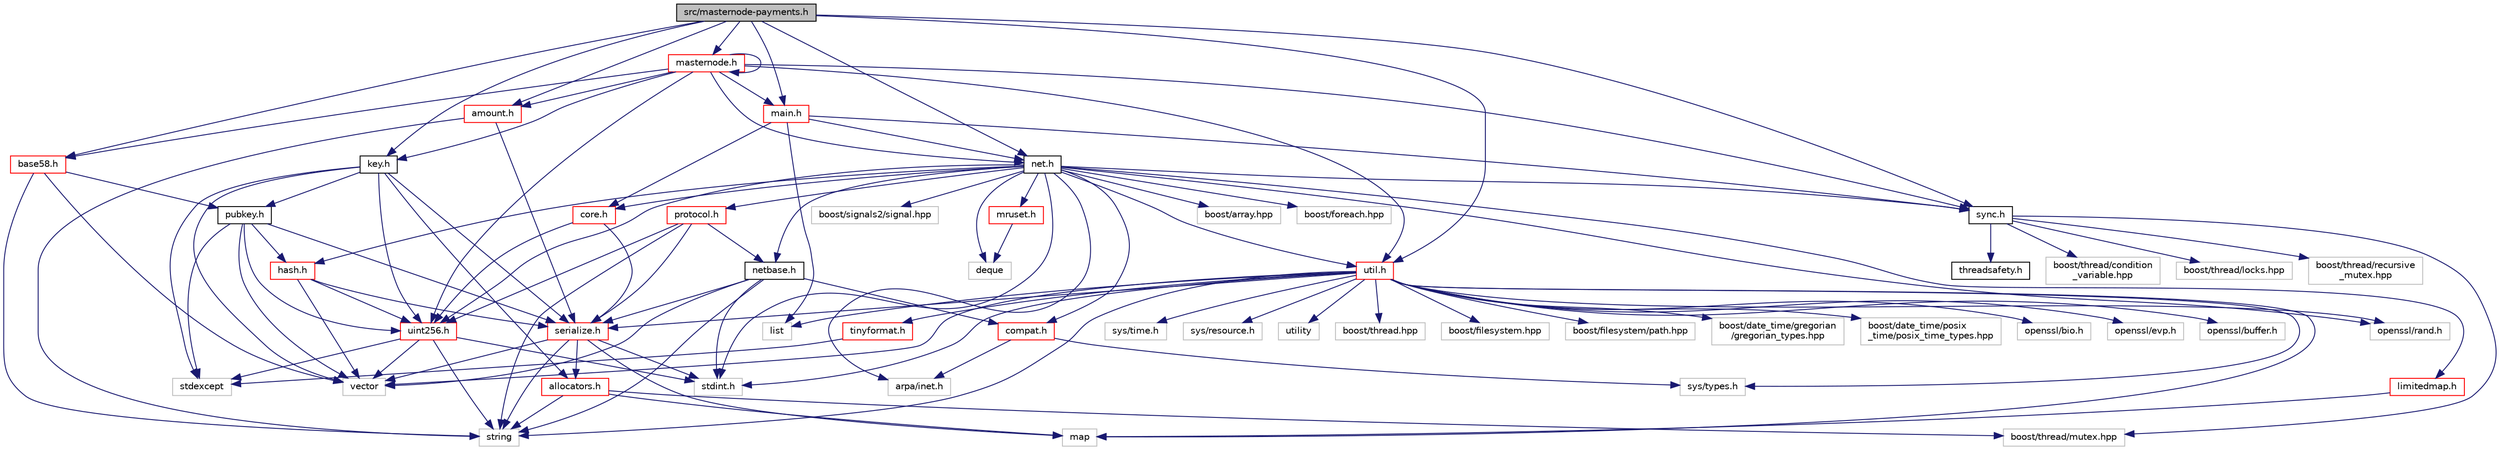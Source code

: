 digraph "src/masternode-payments.h"
{
  edge [fontname="Helvetica",fontsize="10",labelfontname="Helvetica",labelfontsize="10"];
  node [fontname="Helvetica",fontsize="10",shape=record];
  Node0 [label="src/masternode-payments.h",height=0.2,width=0.4,color="black", fillcolor="grey75", style="filled", fontcolor="black"];
  Node0 -> Node1 [color="midnightblue",fontsize="10",style="solid",fontname="Helvetica"];
  Node1 [label="sync.h",height=0.2,width=0.4,color="black", fillcolor="white", style="filled",URL="$sync_8h.html"];
  Node1 -> Node2 [color="midnightblue",fontsize="10",style="solid",fontname="Helvetica"];
  Node2 [label="threadsafety.h",height=0.2,width=0.4,color="black", fillcolor="white", style="filled",URL="$threadsafety_8h.html"];
  Node1 -> Node3 [color="midnightblue",fontsize="10",style="solid",fontname="Helvetica"];
  Node3 [label="boost/thread/condition\l_variable.hpp",height=0.2,width=0.4,color="grey75", fillcolor="white", style="filled"];
  Node1 -> Node4 [color="midnightblue",fontsize="10",style="solid",fontname="Helvetica"];
  Node4 [label="boost/thread/locks.hpp",height=0.2,width=0.4,color="grey75", fillcolor="white", style="filled"];
  Node1 -> Node5 [color="midnightblue",fontsize="10",style="solid",fontname="Helvetica"];
  Node5 [label="boost/thread/mutex.hpp",height=0.2,width=0.4,color="grey75", fillcolor="white", style="filled"];
  Node1 -> Node6 [color="midnightblue",fontsize="10",style="solid",fontname="Helvetica"];
  Node6 [label="boost/thread/recursive\l_mutex.hpp",height=0.2,width=0.4,color="grey75", fillcolor="white", style="filled"];
  Node0 -> Node7 [color="midnightblue",fontsize="10",style="solid",fontname="Helvetica"];
  Node7 [label="net.h",height=0.2,width=0.4,color="black", fillcolor="white", style="filled",URL="$net_8h.html"];
  Node7 -> Node8 [color="midnightblue",fontsize="10",style="solid",fontname="Helvetica"];
  Node8 [label="compat.h",height=0.2,width=0.4,color="red", fillcolor="white", style="filled",URL="$compat_8h.html"];
  Node8 -> Node12 [color="midnightblue",fontsize="10",style="solid",fontname="Helvetica"];
  Node12 [label="sys/types.h",height=0.2,width=0.4,color="grey75", fillcolor="white", style="filled"];
  Node8 -> Node16 [color="midnightblue",fontsize="10",style="solid",fontname="Helvetica"];
  Node16 [label="arpa/inet.h",height=0.2,width=0.4,color="grey75", fillcolor="white", style="filled"];
  Node7 -> Node22 [color="midnightblue",fontsize="10",style="solid",fontname="Helvetica"];
  Node22 [label="core.h",height=0.2,width=0.4,color="red", fillcolor="white", style="filled",URL="$core_8h.html"];
  Node22 -> Node23 [color="midnightblue",fontsize="10",style="solid",fontname="Helvetica"];
  Node23 [label="uint256.h",height=0.2,width=0.4,color="red", fillcolor="white", style="filled",URL="$uint256_8h.html"];
  Node23 -> Node26 [color="midnightblue",fontsize="10",style="solid",fontname="Helvetica"];
  Node26 [label="stdexcept",height=0.2,width=0.4,color="grey75", fillcolor="white", style="filled"];
  Node23 -> Node27 [color="midnightblue",fontsize="10",style="solid",fontname="Helvetica"];
  Node27 [label="stdint.h",height=0.2,width=0.4,color="grey75", fillcolor="white", style="filled"];
  Node23 -> Node28 [color="midnightblue",fontsize="10",style="solid",fontname="Helvetica"];
  Node28 [label="string",height=0.2,width=0.4,color="grey75", fillcolor="white", style="filled"];
  Node23 -> Node29 [color="midnightblue",fontsize="10",style="solid",fontname="Helvetica"];
  Node29 [label="vector",height=0.2,width=0.4,color="grey75", fillcolor="white", style="filled"];
  Node22 -> Node30 [color="midnightblue",fontsize="10",style="solid",fontname="Helvetica"];
  Node30 [label="serialize.h",height=0.2,width=0.4,color="red", fillcolor="white", style="filled",URL="$serialize_8h.html"];
  Node30 -> Node28 [color="midnightblue",fontsize="10",style="solid",fontname="Helvetica"];
  Node30 -> Node29 [color="midnightblue",fontsize="10",style="solid",fontname="Helvetica"];
  Node30 -> Node31 [color="midnightblue",fontsize="10",style="solid",fontname="Helvetica"];
  Node31 [label="map",height=0.2,width=0.4,color="grey75", fillcolor="white", style="filled"];
  Node30 -> Node27 [color="midnightblue",fontsize="10",style="solid",fontname="Helvetica"];
  Node30 -> Node38 [color="midnightblue",fontsize="10",style="solid",fontname="Helvetica"];
  Node38 [label="allocators.h",height=0.2,width=0.4,color="red", fillcolor="white", style="filled",URL="$allocators_8h.html"];
  Node38 -> Node31 [color="midnightblue",fontsize="10",style="solid",fontname="Helvetica"];
  Node38 -> Node28 [color="midnightblue",fontsize="10",style="solid",fontname="Helvetica"];
  Node38 -> Node5 [color="midnightblue",fontsize="10",style="solid",fontname="Helvetica"];
  Node7 -> Node51 [color="midnightblue",fontsize="10",style="solid",fontname="Helvetica"];
  Node51 [label="hash.h",height=0.2,width=0.4,color="red", fillcolor="white", style="filled",URL="$hash_8h.html"];
  Node51 -> Node23 [color="midnightblue",fontsize="10",style="solid",fontname="Helvetica"];
  Node51 -> Node30 [color="midnightblue",fontsize="10",style="solid",fontname="Helvetica"];
  Node51 -> Node29 [color="midnightblue",fontsize="10",style="solid",fontname="Helvetica"];
  Node7 -> Node80 [color="midnightblue",fontsize="10",style="solid",fontname="Helvetica"];
  Node80 [label="limitedmap.h",height=0.2,width=0.4,color="red", fillcolor="white", style="filled",URL="$limitedmap_8h.html"];
  Node80 -> Node31 [color="midnightblue",fontsize="10",style="solid",fontname="Helvetica"];
  Node7 -> Node81 [color="midnightblue",fontsize="10",style="solid",fontname="Helvetica"];
  Node81 [label="mruset.h",height=0.2,width=0.4,color="red", fillcolor="white", style="filled",URL="$mruset_8h.html"];
  Node81 -> Node82 [color="midnightblue",fontsize="10",style="solid",fontname="Helvetica"];
  Node82 [label="deque",height=0.2,width=0.4,color="grey75", fillcolor="white", style="filled"];
  Node7 -> Node83 [color="midnightblue",fontsize="10",style="solid",fontname="Helvetica"];
  Node83 [label="netbase.h",height=0.2,width=0.4,color="black", fillcolor="white", style="filled",URL="$netbase_8h.html"];
  Node83 -> Node8 [color="midnightblue",fontsize="10",style="solid",fontname="Helvetica"];
  Node83 -> Node30 [color="midnightblue",fontsize="10",style="solid",fontname="Helvetica"];
  Node83 -> Node27 [color="midnightblue",fontsize="10",style="solid",fontname="Helvetica"];
  Node83 -> Node28 [color="midnightblue",fontsize="10",style="solid",fontname="Helvetica"];
  Node83 -> Node29 [color="midnightblue",fontsize="10",style="solid",fontname="Helvetica"];
  Node7 -> Node84 [color="midnightblue",fontsize="10",style="solid",fontname="Helvetica"];
  Node84 [label="protocol.h",height=0.2,width=0.4,color="red", fillcolor="white", style="filled",URL="$protocol_8h.html"];
  Node84 -> Node30 [color="midnightblue",fontsize="10",style="solid",fontname="Helvetica"];
  Node84 -> Node83 [color="midnightblue",fontsize="10",style="solid",fontname="Helvetica"];
  Node84 -> Node28 [color="midnightblue",fontsize="10",style="solid",fontname="Helvetica"];
  Node84 -> Node23 [color="midnightblue",fontsize="10",style="solid",fontname="Helvetica"];
  Node7 -> Node1 [color="midnightblue",fontsize="10",style="solid",fontname="Helvetica"];
  Node7 -> Node23 [color="midnightblue",fontsize="10",style="solid",fontname="Helvetica"];
  Node7 -> Node57 [color="midnightblue",fontsize="10",style="solid",fontname="Helvetica"];
  Node57 [label="util.h",height=0.2,width=0.4,color="red", fillcolor="white", style="filled",URL="$util_8h.html"];
  Node57 -> Node12 [color="midnightblue",fontsize="10",style="solid",fontname="Helvetica"];
  Node57 -> Node58 [color="midnightblue",fontsize="10",style="solid",fontname="Helvetica"];
  Node58 [label="sys/time.h",height=0.2,width=0.4,color="grey75", fillcolor="white", style="filled"];
  Node57 -> Node59 [color="midnightblue",fontsize="10",style="solid",fontname="Helvetica"];
  Node59 [label="sys/resource.h",height=0.2,width=0.4,color="grey75", fillcolor="white", style="filled"];
  Node57 -> Node30 [color="midnightblue",fontsize="10",style="solid",fontname="Helvetica"];
  Node57 -> Node60 [color="midnightblue",fontsize="10",style="solid",fontname="Helvetica"];
  Node60 [label="tinyformat.h",height=0.2,width=0.4,color="red", fillcolor="white", style="filled",URL="$tinyformat_8h.html"];
  Node60 -> Node26 [color="midnightblue",fontsize="10",style="solid",fontname="Helvetica"];
  Node57 -> Node31 [color="midnightblue",fontsize="10",style="solid",fontname="Helvetica"];
  Node57 -> Node63 [color="midnightblue",fontsize="10",style="solid",fontname="Helvetica"];
  Node63 [label="list",height=0.2,width=0.4,color="grey75", fillcolor="white", style="filled"];
  Node57 -> Node64 [color="midnightblue",fontsize="10",style="solid",fontname="Helvetica"];
  Node64 [label="utility",height=0.2,width=0.4,color="grey75", fillcolor="white", style="filled"];
  Node57 -> Node29 [color="midnightblue",fontsize="10",style="solid",fontname="Helvetica"];
  Node57 -> Node28 [color="midnightblue",fontsize="10",style="solid",fontname="Helvetica"];
  Node57 -> Node65 [color="midnightblue",fontsize="10",style="solid",fontname="Helvetica"];
  Node65 [label="boost/thread.hpp",height=0.2,width=0.4,color="grey75", fillcolor="white", style="filled"];
  Node57 -> Node66 [color="midnightblue",fontsize="10",style="solid",fontname="Helvetica"];
  Node66 [label="boost/filesystem.hpp",height=0.2,width=0.4,color="grey75", fillcolor="white", style="filled"];
  Node57 -> Node67 [color="midnightblue",fontsize="10",style="solid",fontname="Helvetica"];
  Node67 [label="boost/filesystem/path.hpp",height=0.2,width=0.4,color="grey75", fillcolor="white", style="filled"];
  Node57 -> Node68 [color="midnightblue",fontsize="10",style="solid",fontname="Helvetica"];
  Node68 [label="boost/date_time/gregorian\l/gregorian_types.hpp",height=0.2,width=0.4,color="grey75", fillcolor="white", style="filled"];
  Node57 -> Node69 [color="midnightblue",fontsize="10",style="solid",fontname="Helvetica"];
  Node69 [label="boost/date_time/posix\l_time/posix_time_types.hpp",height=0.2,width=0.4,color="grey75", fillcolor="white", style="filled"];
  Node57 -> Node70 [color="midnightblue",fontsize="10",style="solid",fontname="Helvetica"];
  Node70 [label="openssl/bio.h",height=0.2,width=0.4,color="grey75", fillcolor="white", style="filled"];
  Node57 -> Node71 [color="midnightblue",fontsize="10",style="solid",fontname="Helvetica"];
  Node71 [label="openssl/evp.h",height=0.2,width=0.4,color="grey75", fillcolor="white", style="filled"];
  Node57 -> Node72 [color="midnightblue",fontsize="10",style="solid",fontname="Helvetica"];
  Node72 [label="openssl/buffer.h",height=0.2,width=0.4,color="grey75", fillcolor="white", style="filled"];
  Node57 -> Node74 [color="midnightblue",fontsize="10",style="solid",fontname="Helvetica"];
  Node74 [label="openssl/rand.h",height=0.2,width=0.4,color="grey75", fillcolor="white", style="filled"];
  Node57 -> Node27 [color="midnightblue",fontsize="10",style="solid",fontname="Helvetica"];
  Node7 -> Node82 [color="midnightblue",fontsize="10",style="solid",fontname="Helvetica"];
  Node7 -> Node27 [color="midnightblue",fontsize="10",style="solid",fontname="Helvetica"];
  Node7 -> Node16 [color="midnightblue",fontsize="10",style="solid",fontname="Helvetica"];
  Node7 -> Node86 [color="midnightblue",fontsize="10",style="solid",fontname="Helvetica"];
  Node86 [label="boost/array.hpp",height=0.2,width=0.4,color="grey75", fillcolor="white", style="filled"];
  Node7 -> Node46 [color="midnightblue",fontsize="10",style="solid",fontname="Helvetica"];
  Node46 [label="boost/foreach.hpp",height=0.2,width=0.4,color="grey75", fillcolor="white", style="filled"];
  Node7 -> Node56 [color="midnightblue",fontsize="10",style="solid",fontname="Helvetica"];
  Node56 [label="boost/signals2/signal.hpp",height=0.2,width=0.4,color="grey75", fillcolor="white", style="filled"];
  Node7 -> Node74 [color="midnightblue",fontsize="10",style="solid",fontname="Helvetica"];
  Node0 -> Node49 [color="midnightblue",fontsize="10",style="solid",fontname="Helvetica"];
  Node49 [label="key.h",height=0.2,width=0.4,color="black", fillcolor="white", style="filled",URL="$key_8h.html"];
  Node49 -> Node38 [color="midnightblue",fontsize="10",style="solid",fontname="Helvetica"];
  Node49 -> Node50 [color="midnightblue",fontsize="10",style="solid",fontname="Helvetica"];
  Node50 [label="pubkey.h",height=0.2,width=0.4,color="black", fillcolor="white", style="filled",URL="$pubkey_8h.html"];
  Node50 -> Node51 [color="midnightblue",fontsize="10",style="solid",fontname="Helvetica"];
  Node50 -> Node30 [color="midnightblue",fontsize="10",style="solid",fontname="Helvetica"];
  Node50 -> Node23 [color="midnightblue",fontsize="10",style="solid",fontname="Helvetica"];
  Node50 -> Node26 [color="midnightblue",fontsize="10",style="solid",fontname="Helvetica"];
  Node50 -> Node29 [color="midnightblue",fontsize="10",style="solid",fontname="Helvetica"];
  Node49 -> Node30 [color="midnightblue",fontsize="10",style="solid",fontname="Helvetica"];
  Node49 -> Node23 [color="midnightblue",fontsize="10",style="solid",fontname="Helvetica"];
  Node49 -> Node26 [color="midnightblue",fontsize="10",style="solid",fontname="Helvetica"];
  Node49 -> Node29 [color="midnightblue",fontsize="10",style="solid",fontname="Helvetica"];
  Node0 -> Node57 [color="midnightblue",fontsize="10",style="solid",fontname="Helvetica"];
  Node0 -> Node76 [color="midnightblue",fontsize="10",style="solid",fontname="Helvetica"];
  Node76 [label="amount.h",height=0.2,width=0.4,color="red", fillcolor="white", style="filled",URL="$amount_8h.html"];
  Node76 -> Node30 [color="midnightblue",fontsize="10",style="solid",fontname="Helvetica"];
  Node76 -> Node28 [color="midnightblue",fontsize="10",style="solid",fontname="Helvetica"];
  Node0 -> Node87 [color="midnightblue",fontsize="10",style="solid",fontname="Helvetica"];
  Node87 [label="base58.h",height=0.2,width=0.4,color="red", fillcolor="white", style="filled",URL="$base58_8h.html"];
  Node87 -> Node50 [color="midnightblue",fontsize="10",style="solid",fontname="Helvetica"];
  Node87 -> Node28 [color="midnightblue",fontsize="10",style="solid",fontname="Helvetica"];
  Node87 -> Node29 [color="midnightblue",fontsize="10",style="solid",fontname="Helvetica"];
  Node0 -> Node88 [color="midnightblue",fontsize="10",style="solid",fontname="Helvetica"];
  Node88 [label="main.h",height=0.2,width=0.4,color="red", fillcolor="white", style="filled",URL="$main_8h.html"];
  Node88 -> Node22 [color="midnightblue",fontsize="10",style="solid",fontname="Helvetica"];
  Node88 -> Node1 [color="midnightblue",fontsize="10",style="solid",fontname="Helvetica"];
  Node88 -> Node7 [color="midnightblue",fontsize="10",style="solid",fontname="Helvetica"];
  Node88 -> Node63 [color="midnightblue",fontsize="10",style="solid",fontname="Helvetica"];
  Node0 -> Node91 [color="midnightblue",fontsize="10",style="solid",fontname="Helvetica"];
  Node91 [label="masternode.h",height=0.2,width=0.4,color="red", fillcolor="white", style="filled",URL="$masternode_8h.html"];
  Node91 -> Node23 [color="midnightblue",fontsize="10",style="solid",fontname="Helvetica"];
  Node91 -> Node1 [color="midnightblue",fontsize="10",style="solid",fontname="Helvetica"];
  Node91 -> Node7 [color="midnightblue",fontsize="10",style="solid",fontname="Helvetica"];
  Node91 -> Node49 [color="midnightblue",fontsize="10",style="solid",fontname="Helvetica"];
  Node91 -> Node57 [color="midnightblue",fontsize="10",style="solid",fontname="Helvetica"];
  Node91 -> Node76 [color="midnightblue",fontsize="10",style="solid",fontname="Helvetica"];
  Node91 -> Node87 [color="midnightblue",fontsize="10",style="solid",fontname="Helvetica"];
  Node91 -> Node88 [color="midnightblue",fontsize="10",style="solid",fontname="Helvetica"];
  Node91 -> Node91 [color="midnightblue",fontsize="10",style="solid",fontname="Helvetica"];
}
